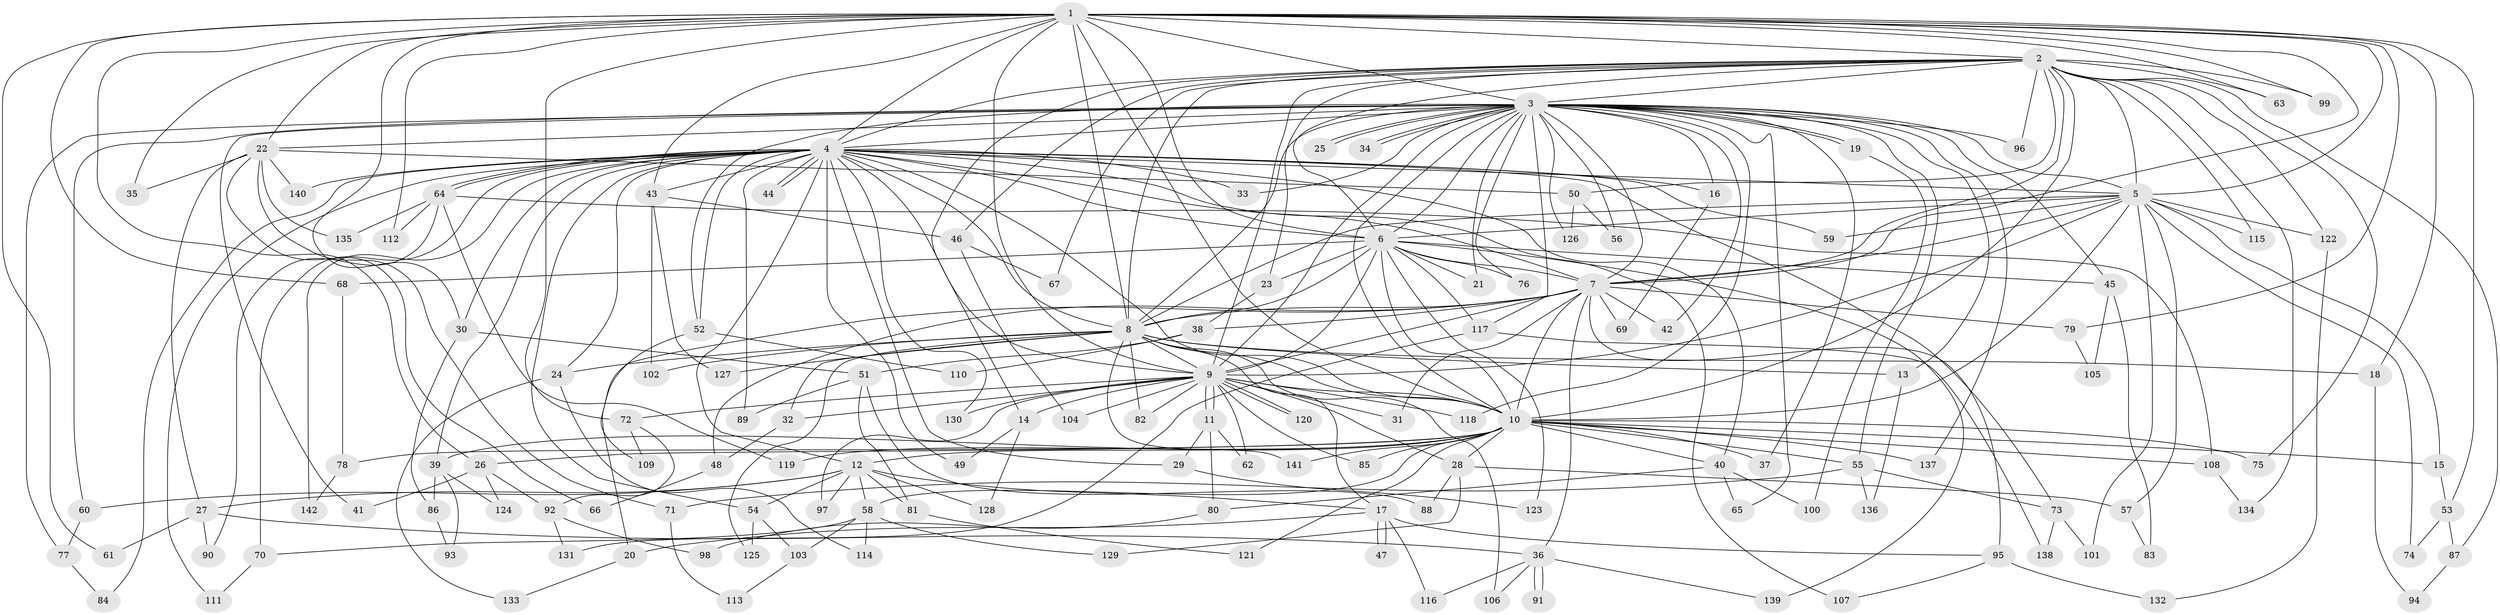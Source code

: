 // coarse degree distribution, {22: 0.00909090909090909, 21: 0.00909090909090909, 36: 0.00909090909090909, 34: 0.00909090909090909, 17: 0.01818181818181818, 19: 0.00909090909090909, 20: 0.00909090909090909, 24: 0.00909090909090909, 26: 0.00909090909090909, 6: 0.03636363636363636, 11: 0.00909090909090909, 3: 0.14545454545454545, 4: 0.09090909090909091, 5: 0.07272727272727272, 7: 0.03636363636363636, 2: 0.5, 10: 0.00909090909090909, 1: 0.00909090909090909}
// Generated by graph-tools (version 1.1) at 2025/51/02/27/25 19:51:48]
// undirected, 142 vertices, 309 edges
graph export_dot {
graph [start="1"]
  node [color=gray90,style=filled];
  1;
  2;
  3;
  4;
  5;
  6;
  7;
  8;
  9;
  10;
  11;
  12;
  13;
  14;
  15;
  16;
  17;
  18;
  19;
  20;
  21;
  22;
  23;
  24;
  25;
  26;
  27;
  28;
  29;
  30;
  31;
  32;
  33;
  34;
  35;
  36;
  37;
  38;
  39;
  40;
  41;
  42;
  43;
  44;
  45;
  46;
  47;
  48;
  49;
  50;
  51;
  52;
  53;
  54;
  55;
  56;
  57;
  58;
  59;
  60;
  61;
  62;
  63;
  64;
  65;
  66;
  67;
  68;
  69;
  70;
  71;
  72;
  73;
  74;
  75;
  76;
  77;
  78;
  79;
  80;
  81;
  82;
  83;
  84;
  85;
  86;
  87;
  88;
  89;
  90;
  91;
  92;
  93;
  94;
  95;
  96;
  97;
  98;
  99;
  100;
  101;
  102;
  103;
  104;
  105;
  106;
  107;
  108;
  109;
  110;
  111;
  112;
  113;
  114;
  115;
  116;
  117;
  118;
  119;
  120;
  121;
  122;
  123;
  124;
  125;
  126;
  127;
  128;
  129;
  130;
  131;
  132;
  133;
  134;
  135;
  136;
  137;
  138;
  139;
  140;
  141;
  142;
  1 -- 2;
  1 -- 3;
  1 -- 4;
  1 -- 5;
  1 -- 6;
  1 -- 7;
  1 -- 8;
  1 -- 9;
  1 -- 10;
  1 -- 18;
  1 -- 22;
  1 -- 26;
  1 -- 30;
  1 -- 35;
  1 -- 43;
  1 -- 53;
  1 -- 61;
  1 -- 63;
  1 -- 68;
  1 -- 72;
  1 -- 79;
  1 -- 99;
  1 -- 112;
  2 -- 3;
  2 -- 4;
  2 -- 5;
  2 -- 6;
  2 -- 7;
  2 -- 8;
  2 -- 9;
  2 -- 10;
  2 -- 14;
  2 -- 23;
  2 -- 46;
  2 -- 50;
  2 -- 63;
  2 -- 67;
  2 -- 75;
  2 -- 87;
  2 -- 96;
  2 -- 99;
  2 -- 115;
  2 -- 122;
  2 -- 134;
  3 -- 4;
  3 -- 5;
  3 -- 6;
  3 -- 7;
  3 -- 8;
  3 -- 9;
  3 -- 10;
  3 -- 13;
  3 -- 16;
  3 -- 19;
  3 -- 19;
  3 -- 21;
  3 -- 22;
  3 -- 25;
  3 -- 25;
  3 -- 33;
  3 -- 34;
  3 -- 34;
  3 -- 37;
  3 -- 41;
  3 -- 42;
  3 -- 45;
  3 -- 52;
  3 -- 55;
  3 -- 56;
  3 -- 60;
  3 -- 65;
  3 -- 76;
  3 -- 77;
  3 -- 96;
  3 -- 117;
  3 -- 118;
  3 -- 126;
  3 -- 137;
  4 -- 5;
  4 -- 6;
  4 -- 7;
  4 -- 8;
  4 -- 9;
  4 -- 10;
  4 -- 12;
  4 -- 16;
  4 -- 24;
  4 -- 29;
  4 -- 30;
  4 -- 33;
  4 -- 39;
  4 -- 40;
  4 -- 43;
  4 -- 44;
  4 -- 44;
  4 -- 49;
  4 -- 52;
  4 -- 54;
  4 -- 59;
  4 -- 64;
  4 -- 64;
  4 -- 70;
  4 -- 73;
  4 -- 84;
  4 -- 89;
  4 -- 107;
  4 -- 111;
  4 -- 130;
  4 -- 140;
  4 -- 142;
  5 -- 6;
  5 -- 7;
  5 -- 8;
  5 -- 9;
  5 -- 10;
  5 -- 15;
  5 -- 57;
  5 -- 59;
  5 -- 74;
  5 -- 101;
  5 -- 115;
  5 -- 122;
  6 -- 7;
  6 -- 8;
  6 -- 9;
  6 -- 10;
  6 -- 21;
  6 -- 23;
  6 -- 45;
  6 -- 68;
  6 -- 76;
  6 -- 117;
  6 -- 123;
  6 -- 139;
  7 -- 8;
  7 -- 9;
  7 -- 10;
  7 -- 20;
  7 -- 31;
  7 -- 36;
  7 -- 38;
  7 -- 42;
  7 -- 48;
  7 -- 69;
  7 -- 79;
  7 -- 95;
  8 -- 9;
  8 -- 10;
  8 -- 13;
  8 -- 17;
  8 -- 18;
  8 -- 24;
  8 -- 32;
  8 -- 82;
  8 -- 102;
  8 -- 106;
  8 -- 125;
  8 -- 127;
  8 -- 141;
  9 -- 10;
  9 -- 11;
  9 -- 11;
  9 -- 14;
  9 -- 28;
  9 -- 31;
  9 -- 32;
  9 -- 62;
  9 -- 72;
  9 -- 82;
  9 -- 85;
  9 -- 97;
  9 -- 104;
  9 -- 118;
  9 -- 120;
  9 -- 120;
  9 -- 130;
  10 -- 12;
  10 -- 15;
  10 -- 26;
  10 -- 28;
  10 -- 37;
  10 -- 39;
  10 -- 40;
  10 -- 55;
  10 -- 58;
  10 -- 75;
  10 -- 78;
  10 -- 85;
  10 -- 108;
  10 -- 119;
  10 -- 121;
  10 -- 137;
  10 -- 141;
  11 -- 29;
  11 -- 62;
  11 -- 80;
  12 -- 17;
  12 -- 27;
  12 -- 54;
  12 -- 58;
  12 -- 60;
  12 -- 81;
  12 -- 97;
  12 -- 128;
  13 -- 136;
  14 -- 49;
  14 -- 128;
  15 -- 53;
  16 -- 69;
  17 -- 20;
  17 -- 47;
  17 -- 47;
  17 -- 95;
  17 -- 116;
  18 -- 94;
  19 -- 100;
  20 -- 133;
  22 -- 27;
  22 -- 35;
  22 -- 50;
  22 -- 66;
  22 -- 71;
  22 -- 135;
  22 -- 140;
  23 -- 38;
  24 -- 114;
  24 -- 133;
  26 -- 41;
  26 -- 92;
  26 -- 124;
  27 -- 36;
  27 -- 61;
  27 -- 90;
  28 -- 57;
  28 -- 88;
  28 -- 129;
  29 -- 123;
  30 -- 51;
  30 -- 86;
  32 -- 48;
  36 -- 91;
  36 -- 91;
  36 -- 106;
  36 -- 116;
  36 -- 139;
  38 -- 51;
  38 -- 110;
  39 -- 86;
  39 -- 93;
  39 -- 124;
  40 -- 65;
  40 -- 80;
  40 -- 100;
  43 -- 46;
  43 -- 102;
  43 -- 127;
  45 -- 83;
  45 -- 105;
  46 -- 67;
  46 -- 104;
  48 -- 66;
  50 -- 56;
  50 -- 126;
  51 -- 81;
  51 -- 88;
  51 -- 89;
  52 -- 109;
  52 -- 110;
  53 -- 74;
  53 -- 87;
  54 -- 103;
  54 -- 125;
  55 -- 71;
  55 -- 73;
  55 -- 136;
  57 -- 83;
  58 -- 70;
  58 -- 103;
  58 -- 114;
  58 -- 129;
  60 -- 77;
  64 -- 90;
  64 -- 108;
  64 -- 112;
  64 -- 119;
  64 -- 135;
  68 -- 78;
  70 -- 111;
  71 -- 113;
  72 -- 92;
  72 -- 109;
  73 -- 101;
  73 -- 138;
  77 -- 84;
  78 -- 142;
  79 -- 105;
  80 -- 98;
  81 -- 121;
  86 -- 93;
  87 -- 94;
  92 -- 98;
  92 -- 131;
  95 -- 107;
  95 -- 132;
  103 -- 113;
  108 -- 134;
  117 -- 131;
  117 -- 138;
  122 -- 132;
}
